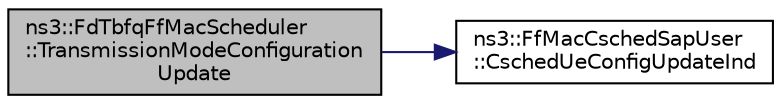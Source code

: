 digraph "ns3::FdTbfqFfMacScheduler::TransmissionModeConfigurationUpdate"
{
 // LATEX_PDF_SIZE
  edge [fontname="Helvetica",fontsize="10",labelfontname="Helvetica",labelfontsize="10"];
  node [fontname="Helvetica",fontsize="10",shape=record];
  rankdir="LR";
  Node1 [label="ns3::FdTbfqFfMacScheduler\l::TransmissionModeConfiguration\lUpdate",height=0.2,width=0.4,color="black", fillcolor="grey75", style="filled", fontcolor="black",tooltip="Transmisson mode config update function."];
  Node1 -> Node2 [color="midnightblue",fontsize="10",style="solid",fontname="Helvetica"];
  Node2 [label="ns3::FfMacCschedSapUser\l::CschedUeConfigUpdateInd",height=0.2,width=0.4,color="black", fillcolor="white", style="filled",URL="$classns3_1_1_ff_mac_csched_sap_user.html#a63f3fa5bac0cc7234a17c3241bff6a04",tooltip="CSCHED_UE_UPDATE_IND."];
}

